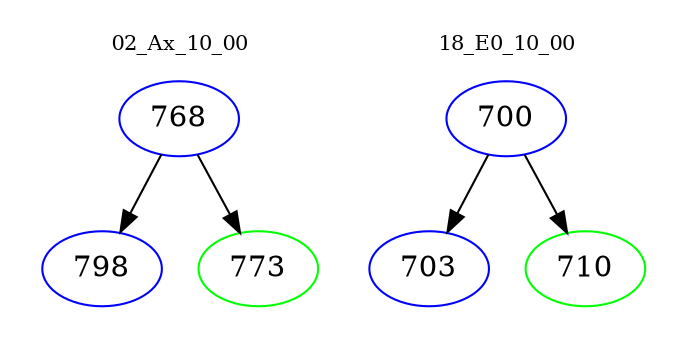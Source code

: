 digraph{
subgraph cluster_0 {
color = white
label = "02_Ax_10_00";
fontsize=10;
T0_768 [label="768", color="blue"]
T0_768 -> T0_798 [color="black"]
T0_798 [label="798", color="blue"]
T0_768 -> T0_773 [color="black"]
T0_773 [label="773", color="green"]
}
subgraph cluster_1 {
color = white
label = "18_E0_10_00";
fontsize=10;
T1_700 [label="700", color="blue"]
T1_700 -> T1_703 [color="black"]
T1_703 [label="703", color="blue"]
T1_700 -> T1_710 [color="black"]
T1_710 [label="710", color="green"]
}
}

